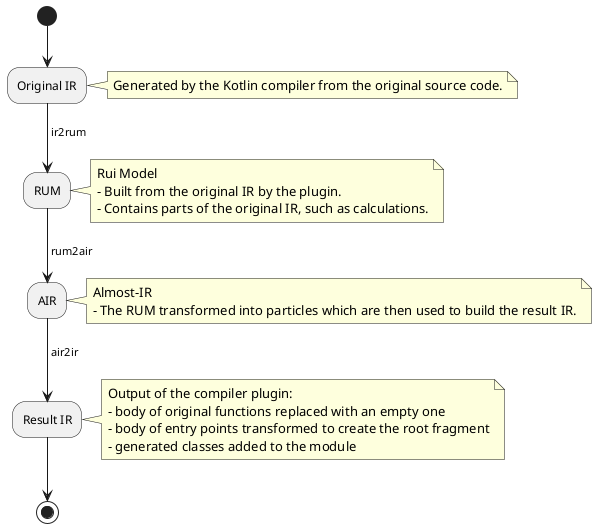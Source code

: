 @startuml
(*) --> "Original IR"
note right: Generated by the Kotlin compiler from the original source code.
--> [ ir2rum] RUM
note right
Rui Model
- Built from the original IR by the plugin.
- Contains parts of the original IR, such as calculations.
end note
--> [ rum2air]"AIR"
note right
Almost-IR
- The RUM transformed into particles which are then used to build the result IR.
end note
--> [ air2ir]"Result IR"
note right
Output of the compiler plugin:
- body of original functions replaced with an empty one
- body of entry points transformed to create the root fragment
- generated classes added to the module
end note
--> (*)
@enduml